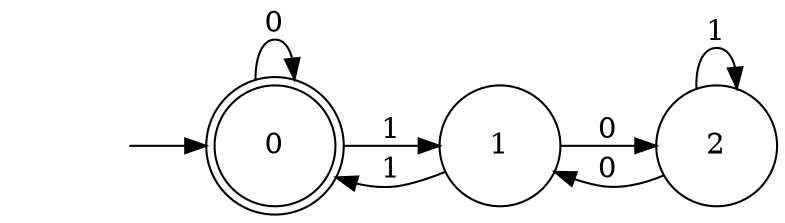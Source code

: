 digraph G {
    node [shape = circle, fixedsize=true, width=.8]
    rankdir = "LR"

    zero [shape = doublecircle, label="0"]
    first [label="1"]
    second [label="2"]

    begin [style=invisible]
    begin -> zero

    zero -> zero [label="0"]
    zero -> first [label="1"]


    first -> zero [label="1"]
    first -> second [label="0"]

    second -> first [label="0"]
    second -> second [label="1"]
}